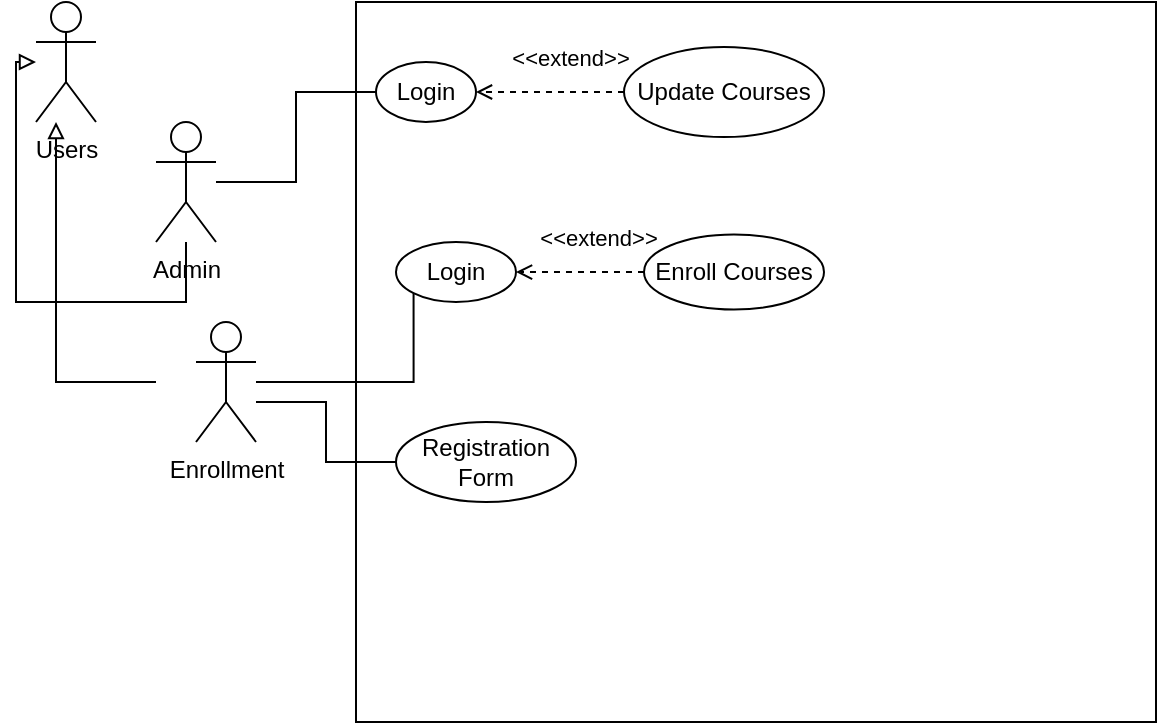 <mxfile version="24.2.1" type="github">
  <diagram id="C5RBs43oDa-KdzZeNtuy" name="Page-1">
    <mxGraphModel dx="835" dy="481" grid="1" gridSize="10" guides="1" tooltips="1" connect="1" arrows="1" fold="1" page="1" pageScale="1" pageWidth="827" pageHeight="1169" math="0" shadow="0">
      <root>
        <mxCell id="WIyWlLk6GJQsqaUBKTNV-0" />
        <mxCell id="WIyWlLk6GJQsqaUBKTNV-1" parent="WIyWlLk6GJQsqaUBKTNV-0" />
        <mxCell id="HZNDwcKFpfIO234wk1Q9-2" value="" style="rounded=0;whiteSpace=wrap;html=1;" vertex="1" parent="WIyWlLk6GJQsqaUBKTNV-1">
          <mxGeometry x="230" y="80" width="400" height="360" as="geometry" />
        </mxCell>
        <mxCell id="HZNDwcKFpfIO234wk1Q9-10" style="edgeStyle=orthogonalEdgeStyle;rounded=0;orthogonalLoop=1;jettySize=auto;html=1;endArrow=block;endFill=0;" edge="1" parent="WIyWlLk6GJQsqaUBKTNV-1" source="HZNDwcKFpfIO234wk1Q9-3" target="HZNDwcKFpfIO234wk1Q9-8">
          <mxGeometry relative="1" as="geometry">
            <Array as="points">
              <mxPoint x="60" y="230" />
              <mxPoint x="60" y="110" />
            </Array>
          </mxGeometry>
        </mxCell>
        <mxCell id="HZNDwcKFpfIO234wk1Q9-14" style="edgeStyle=orthogonalEdgeStyle;rounded=0;orthogonalLoop=1;jettySize=auto;html=1;endArrow=none;endFill=0;" edge="1" parent="WIyWlLk6GJQsqaUBKTNV-1" source="HZNDwcKFpfIO234wk1Q9-3" target="HZNDwcKFpfIO234wk1Q9-13">
          <mxGeometry relative="1" as="geometry" />
        </mxCell>
        <mxCell id="HZNDwcKFpfIO234wk1Q9-3" value="Admin" style="shape=umlActor;verticalLabelPosition=bottom;verticalAlign=top;html=1;" vertex="1" parent="WIyWlLk6GJQsqaUBKTNV-1">
          <mxGeometry x="130" y="140" width="30" height="60" as="geometry" />
        </mxCell>
        <mxCell id="HZNDwcKFpfIO234wk1Q9-8" value="Users&lt;div&gt;&lt;br&gt;&lt;/div&gt;" style="shape=umlActor;verticalLabelPosition=bottom;verticalAlign=top;html=1;" vertex="1" parent="WIyWlLk6GJQsqaUBKTNV-1">
          <mxGeometry x="70" y="80" width="30" height="60" as="geometry" />
        </mxCell>
        <mxCell id="HZNDwcKFpfIO234wk1Q9-18" style="edgeStyle=orthogonalEdgeStyle;rounded=0;orthogonalLoop=1;jettySize=auto;html=1;dashed=1;endArrow=open;endFill=0;" edge="1" parent="WIyWlLk6GJQsqaUBKTNV-1" source="HZNDwcKFpfIO234wk1Q9-17" target="HZNDwcKFpfIO234wk1Q9-13">
          <mxGeometry relative="1" as="geometry" />
        </mxCell>
        <mxCell id="HZNDwcKFpfIO234wk1Q9-19" value="&amp;lt;&amp;lt;extend&amp;gt;&amp;gt;" style="edgeLabel;html=1;align=center;verticalAlign=middle;resizable=0;points=[];" vertex="1" connectable="0" parent="HZNDwcKFpfIO234wk1Q9-18">
          <mxGeometry x="-0.115" y="-1" relative="1" as="geometry">
            <mxPoint x="5" y="-16" as="offset" />
          </mxGeometry>
        </mxCell>
        <mxCell id="HZNDwcKFpfIO234wk1Q9-13" value="Login" style="ellipse;whiteSpace=wrap;html=1;" vertex="1" parent="WIyWlLk6GJQsqaUBKTNV-1">
          <mxGeometry x="240" y="110" width="50" height="30" as="geometry" />
        </mxCell>
        <mxCell id="HZNDwcKFpfIO234wk1Q9-17" value="Update Courses" style="ellipse;whiteSpace=wrap;html=1;" vertex="1" parent="WIyWlLk6GJQsqaUBKTNV-1">
          <mxGeometry x="364" y="102.5" width="100" height="45" as="geometry" />
        </mxCell>
        <mxCell id="HZNDwcKFpfIO234wk1Q9-22" style="edgeStyle=orthogonalEdgeStyle;rounded=0;orthogonalLoop=1;jettySize=auto;html=1;endArrow=block;endFill=0;" edge="1" parent="WIyWlLk6GJQsqaUBKTNV-1">
          <mxGeometry relative="1" as="geometry">
            <mxPoint x="80" y="140" as="targetPoint" />
            <Array as="points">
              <mxPoint x="80" y="270" />
            </Array>
            <mxPoint x="130" y="270" as="sourcePoint" />
          </mxGeometry>
        </mxCell>
        <mxCell id="HZNDwcKFpfIO234wk1Q9-25" style="edgeStyle=orthogonalEdgeStyle;rounded=0;orthogonalLoop=1;jettySize=auto;html=1;entryX=0;entryY=1;entryDx=0;entryDy=0;endArrow=none;endFill=0;" edge="1" parent="WIyWlLk6GJQsqaUBKTNV-1" source="HZNDwcKFpfIO234wk1Q9-23" target="HZNDwcKFpfIO234wk1Q9-24">
          <mxGeometry relative="1" as="geometry" />
        </mxCell>
        <mxCell id="HZNDwcKFpfIO234wk1Q9-38" style="edgeStyle=orthogonalEdgeStyle;rounded=0;orthogonalLoop=1;jettySize=auto;html=1;endArrow=none;endFill=0;" edge="1" parent="WIyWlLk6GJQsqaUBKTNV-1" source="HZNDwcKFpfIO234wk1Q9-23" target="HZNDwcKFpfIO234wk1Q9-37">
          <mxGeometry relative="1" as="geometry">
            <Array as="points">
              <mxPoint x="215" y="280" />
              <mxPoint x="215" y="310" />
            </Array>
          </mxGeometry>
        </mxCell>
        <mxCell id="HZNDwcKFpfIO234wk1Q9-23" value="Enrollment" style="shape=umlActor;verticalLabelPosition=bottom;verticalAlign=top;html=1;" vertex="1" parent="WIyWlLk6GJQsqaUBKTNV-1">
          <mxGeometry x="150" y="240" width="30" height="60" as="geometry" />
        </mxCell>
        <mxCell id="HZNDwcKFpfIO234wk1Q9-24" value="Login" style="ellipse;whiteSpace=wrap;html=1;" vertex="1" parent="WIyWlLk6GJQsqaUBKTNV-1">
          <mxGeometry x="250" y="200" width="60" height="30" as="geometry" />
        </mxCell>
        <mxCell id="HZNDwcKFpfIO234wk1Q9-32" style="edgeStyle=orthogonalEdgeStyle;rounded=0;orthogonalLoop=1;jettySize=auto;html=1;dashed=1;endArrow=open;endFill=0;" edge="1" parent="WIyWlLk6GJQsqaUBKTNV-1" target="HZNDwcKFpfIO234wk1Q9-24" source="HZNDwcKFpfIO234wk1Q9-34">
          <mxGeometry relative="1" as="geometry">
            <mxPoint x="330" y="260" as="targetPoint" />
          </mxGeometry>
        </mxCell>
        <mxCell id="HZNDwcKFpfIO234wk1Q9-33" value="&amp;lt;&amp;lt;extend&amp;gt;&amp;gt;" style="edgeLabel;html=1;align=center;verticalAlign=middle;resizable=0;points=[];" vertex="1" connectable="0" parent="HZNDwcKFpfIO234wk1Q9-32">
          <mxGeometry x="-0.115" y="-1" relative="1" as="geometry">
            <mxPoint x="5" y="-16" as="offset" />
          </mxGeometry>
        </mxCell>
        <mxCell id="HZNDwcKFpfIO234wk1Q9-34" value="Enroll Courses" style="ellipse;whiteSpace=wrap;html=1;" vertex="1" parent="WIyWlLk6GJQsqaUBKTNV-1">
          <mxGeometry x="374" y="196.25" width="90" height="37.5" as="geometry" />
        </mxCell>
        <mxCell id="HZNDwcKFpfIO234wk1Q9-37" value="Registration Form" style="ellipse;whiteSpace=wrap;html=1;" vertex="1" parent="WIyWlLk6GJQsqaUBKTNV-1">
          <mxGeometry x="250" y="290" width="90" height="40" as="geometry" />
        </mxCell>
      </root>
    </mxGraphModel>
  </diagram>
</mxfile>

